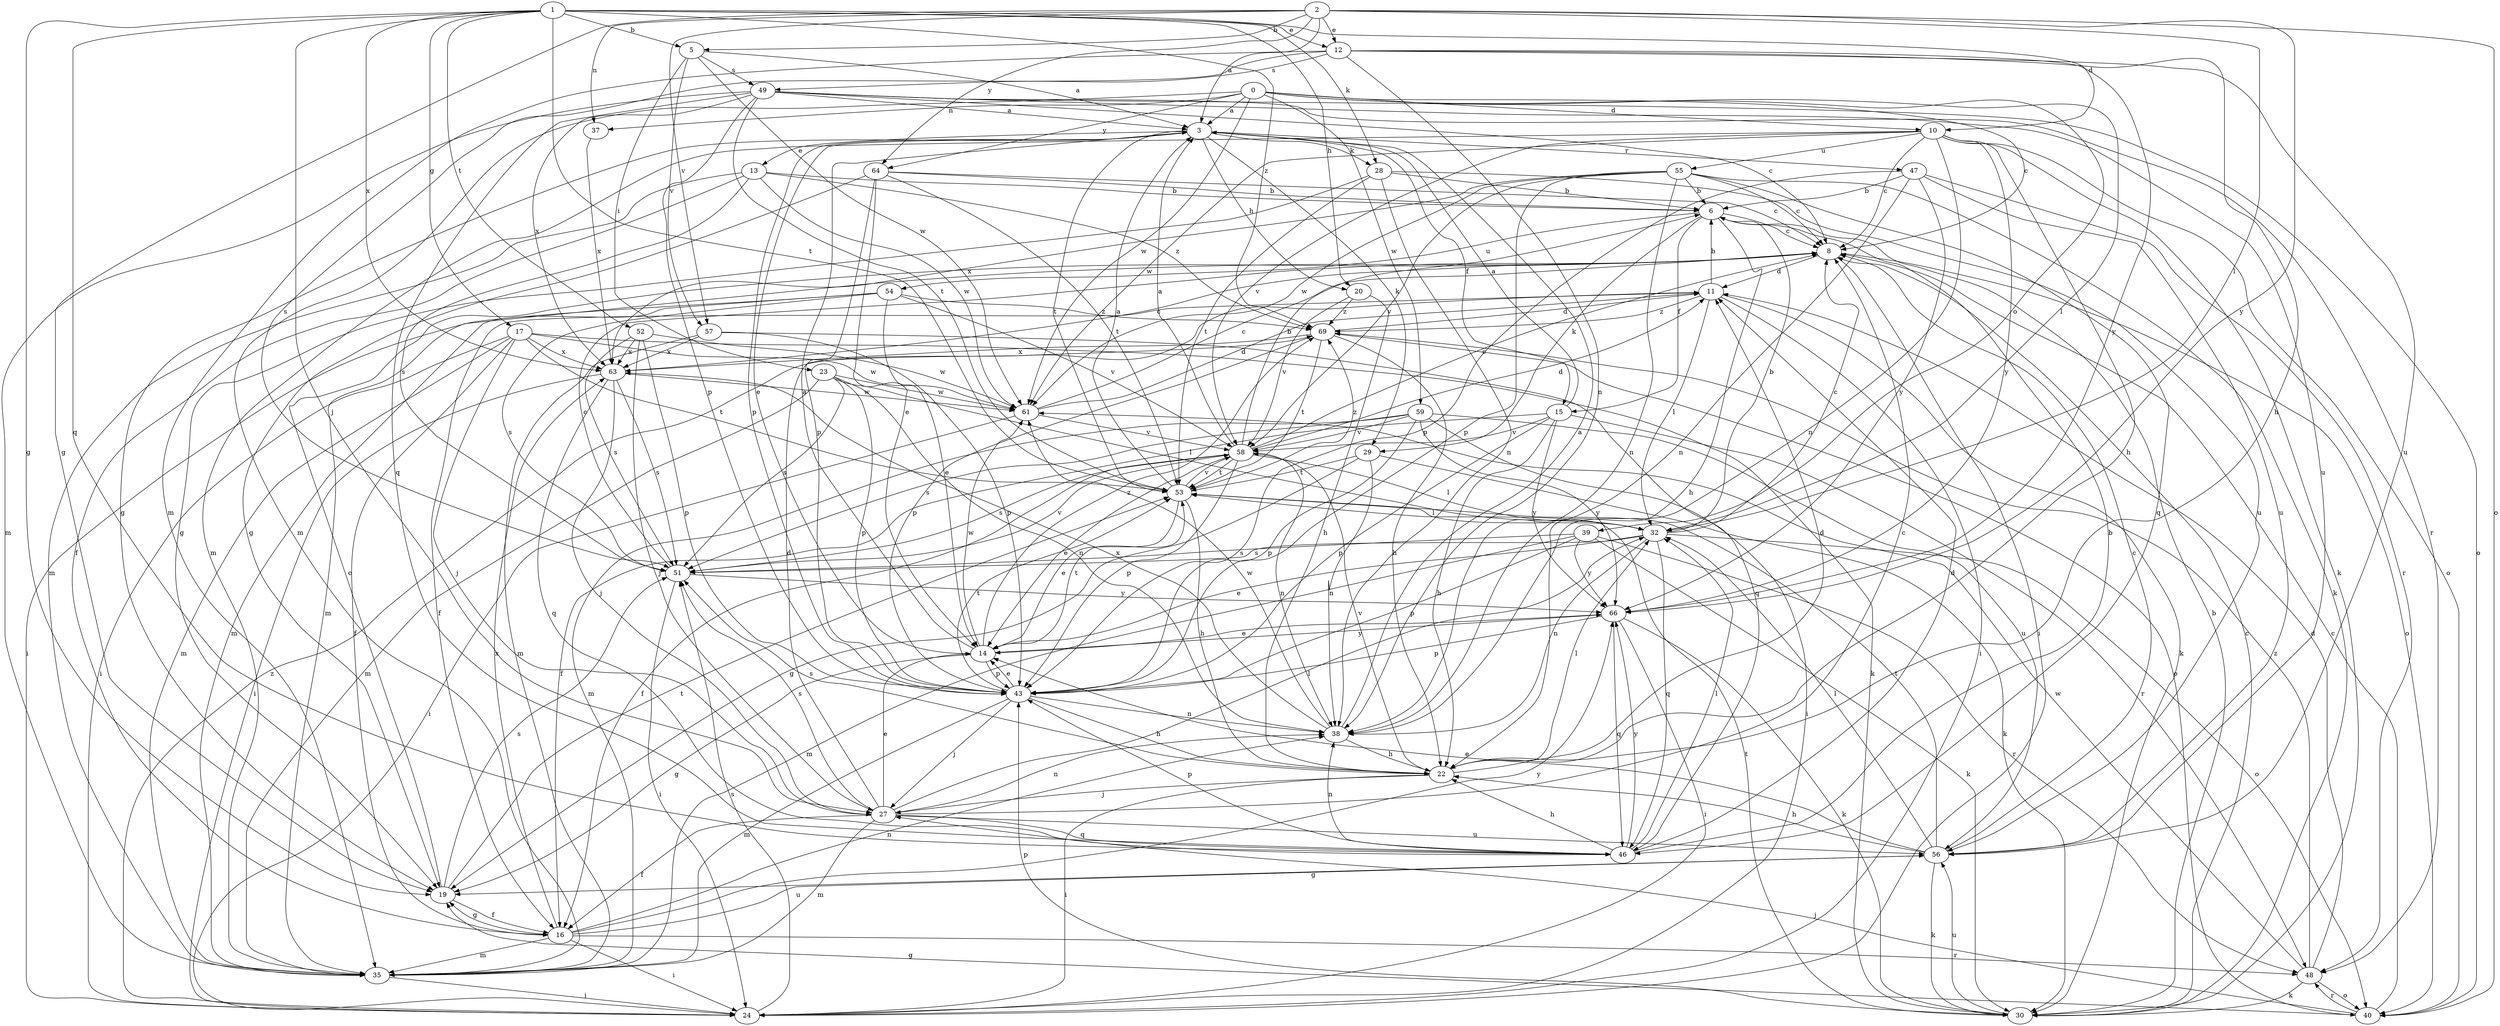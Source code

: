 strict digraph  {
0;
1;
2;
3;
5;
6;
8;
10;
11;
12;
13;
14;
15;
16;
17;
19;
20;
22;
23;
24;
27;
28;
29;
30;
32;
35;
37;
38;
39;
40;
43;
46;
47;
48;
49;
51;
52;
53;
54;
55;
56;
57;
58;
59;
61;
63;
64;
66;
69;
0 -> 3  [label=a];
0 -> 8  [label=c];
0 -> 10  [label=d];
0 -> 32  [label=l];
0 -> 35  [label=m];
0 -> 37  [label=n];
0 -> 39  [label=o];
0 -> 59  [label=w];
0 -> 61  [label=w];
0 -> 64  [label=y];
1 -> 5  [label=b];
1 -> 10  [label=d];
1 -> 12  [label=e];
1 -> 17  [label=g];
1 -> 19  [label=g];
1 -> 20  [label=h];
1 -> 27  [label=j];
1 -> 28  [label=k];
1 -> 46  [label=q];
1 -> 52  [label=t];
1 -> 53  [label=t];
1 -> 63  [label=x];
1 -> 69  [label=z];
2 -> 3  [label=a];
2 -> 5  [label=b];
2 -> 12  [label=e];
2 -> 19  [label=g];
2 -> 32  [label=l];
2 -> 37  [label=n];
2 -> 40  [label=o];
2 -> 57  [label=v];
2 -> 64  [label=y];
2 -> 66  [label=y];
3 -> 13  [label=e];
3 -> 14  [label=e];
3 -> 15  [label=f];
3 -> 19  [label=g];
3 -> 20  [label=h];
3 -> 28  [label=k];
3 -> 29  [label=k];
3 -> 43  [label=p];
3 -> 47  [label=r];
3 -> 53  [label=t];
5 -> 3  [label=a];
5 -> 23  [label=i];
5 -> 49  [label=s];
5 -> 57  [label=v];
5 -> 61  [label=w];
6 -> 8  [label=c];
6 -> 15  [label=f];
6 -> 22  [label=h];
6 -> 29  [label=k];
6 -> 54  [label=u];
8 -> 11  [label=d];
8 -> 24  [label=i];
8 -> 35  [label=m];
8 -> 40  [label=o];
10 -> 8  [label=c];
10 -> 22  [label=h];
10 -> 30  [label=k];
10 -> 35  [label=m];
10 -> 38  [label=n];
10 -> 40  [label=o];
10 -> 55  [label=u];
10 -> 58  [label=v];
10 -> 61  [label=w];
10 -> 66  [label=y];
11 -> 6  [label=b];
11 -> 16  [label=f];
11 -> 24  [label=i];
11 -> 30  [label=k];
11 -> 32  [label=l];
11 -> 69  [label=z];
12 -> 22  [label=h];
12 -> 35  [label=m];
12 -> 38  [label=n];
12 -> 49  [label=s];
12 -> 51  [label=s];
12 -> 56  [label=u];
12 -> 66  [label=y];
13 -> 6  [label=b];
13 -> 16  [label=f];
13 -> 35  [label=m];
13 -> 51  [label=s];
13 -> 61  [label=w];
13 -> 69  [label=z];
14 -> 3  [label=a];
14 -> 19  [label=g];
14 -> 43  [label=p];
14 -> 53  [label=t];
14 -> 61  [label=w];
14 -> 66  [label=y];
14 -> 69  [label=z];
15 -> 3  [label=a];
15 -> 16  [label=f];
15 -> 22  [label=h];
15 -> 43  [label=p];
15 -> 48  [label=r];
15 -> 58  [label=v];
15 -> 66  [label=y];
16 -> 19  [label=g];
16 -> 24  [label=i];
16 -> 35  [label=m];
16 -> 38  [label=n];
16 -> 48  [label=r];
16 -> 56  [label=u];
16 -> 63  [label=x];
16 -> 66  [label=y];
17 -> 16  [label=f];
17 -> 24  [label=i];
17 -> 27  [label=j];
17 -> 30  [label=k];
17 -> 35  [label=m];
17 -> 53  [label=t];
17 -> 61  [label=w];
17 -> 63  [label=x];
19 -> 8  [label=c];
19 -> 16  [label=f];
19 -> 51  [label=s];
19 -> 53  [label=t];
20 -> 22  [label=h];
20 -> 58  [label=v];
20 -> 69  [label=z];
22 -> 11  [label=d];
22 -> 24  [label=i];
22 -> 27  [label=j];
22 -> 32  [label=l];
22 -> 51  [label=s];
22 -> 58  [label=v];
23 -> 32  [label=l];
23 -> 35  [label=m];
23 -> 38  [label=n];
23 -> 43  [label=p];
23 -> 51  [label=s];
23 -> 61  [label=w];
24 -> 51  [label=s];
24 -> 69  [label=z];
27 -> 8  [label=c];
27 -> 11  [label=d];
27 -> 14  [label=e];
27 -> 16  [label=f];
27 -> 32  [label=l];
27 -> 35  [label=m];
27 -> 38  [label=n];
27 -> 46  [label=q];
27 -> 51  [label=s];
27 -> 56  [label=u];
28 -> 6  [label=b];
28 -> 19  [label=g];
28 -> 38  [label=n];
28 -> 53  [label=t];
28 -> 56  [label=u];
29 -> 19  [label=g];
29 -> 30  [label=k];
29 -> 38  [label=n];
29 -> 53  [label=t];
30 -> 6  [label=b];
30 -> 8  [label=c];
30 -> 43  [label=p];
30 -> 53  [label=t];
30 -> 56  [label=u];
32 -> 6  [label=b];
32 -> 8  [label=c];
32 -> 14  [label=e];
32 -> 38  [label=n];
32 -> 40  [label=o];
32 -> 46  [label=q];
32 -> 51  [label=s];
35 -> 24  [label=i];
37 -> 63  [label=x];
38 -> 3  [label=a];
38 -> 22  [label=h];
38 -> 61  [label=w];
38 -> 63  [label=x];
39 -> 30  [label=k];
39 -> 35  [label=m];
39 -> 43  [label=p];
39 -> 48  [label=r];
39 -> 51  [label=s];
39 -> 66  [label=y];
40 -> 8  [label=c];
40 -> 19  [label=g];
40 -> 27  [label=j];
40 -> 48  [label=r];
43 -> 14  [label=e];
43 -> 22  [label=h];
43 -> 27  [label=j];
43 -> 35  [label=m];
43 -> 38  [label=n];
43 -> 53  [label=t];
46 -> 6  [label=b];
46 -> 11  [label=d];
46 -> 22  [label=h];
46 -> 32  [label=l];
46 -> 38  [label=n];
46 -> 43  [label=p];
46 -> 66  [label=y];
47 -> 6  [label=b];
47 -> 38  [label=n];
47 -> 43  [label=p];
47 -> 48  [label=r];
47 -> 56  [label=u];
47 -> 66  [label=y];
48 -> 11  [label=d];
48 -> 30  [label=k];
48 -> 40  [label=o];
48 -> 61  [label=w];
48 -> 69  [label=z];
49 -> 3  [label=a];
49 -> 8  [label=c];
49 -> 35  [label=m];
49 -> 40  [label=o];
49 -> 43  [label=p];
49 -> 46  [label=q];
49 -> 48  [label=r];
49 -> 53  [label=t];
49 -> 56  [label=u];
49 -> 63  [label=x];
51 -> 8  [label=c];
51 -> 24  [label=i];
51 -> 58  [label=v];
51 -> 66  [label=y];
52 -> 27  [label=j];
52 -> 43  [label=p];
52 -> 51  [label=s];
52 -> 61  [label=w];
52 -> 63  [label=x];
53 -> 3  [label=a];
53 -> 14  [label=e];
53 -> 22  [label=h];
53 -> 32  [label=l];
53 -> 58  [label=v];
53 -> 69  [label=z];
54 -> 14  [label=e];
54 -> 24  [label=i];
54 -> 35  [label=m];
54 -> 51  [label=s];
54 -> 58  [label=v];
54 -> 69  [label=z];
55 -> 6  [label=b];
55 -> 8  [label=c];
55 -> 30  [label=k];
55 -> 38  [label=n];
55 -> 43  [label=p];
55 -> 46  [label=q];
55 -> 58  [label=v];
55 -> 61  [label=w];
55 -> 63  [label=x];
56 -> 8  [label=c];
56 -> 14  [label=e];
56 -> 19  [label=g];
56 -> 22  [label=h];
56 -> 30  [label=k];
56 -> 32  [label=l];
56 -> 53  [label=t];
57 -> 35  [label=m];
57 -> 43  [label=p];
57 -> 46  [label=q];
57 -> 63  [label=x];
58 -> 3  [label=a];
58 -> 6  [label=b];
58 -> 8  [label=c];
58 -> 11  [label=d];
58 -> 14  [label=e];
58 -> 16  [label=f];
58 -> 32  [label=l];
58 -> 38  [label=n];
58 -> 43  [label=p];
58 -> 51  [label=s];
58 -> 53  [label=t];
59 -> 24  [label=i];
59 -> 35  [label=m];
59 -> 43  [label=p];
59 -> 51  [label=s];
59 -> 56  [label=u];
59 -> 58  [label=v];
59 -> 66  [label=y];
61 -> 8  [label=c];
61 -> 11  [label=d];
61 -> 24  [label=i];
61 -> 58  [label=v];
63 -> 8  [label=c];
63 -> 24  [label=i];
63 -> 27  [label=j];
63 -> 46  [label=q];
63 -> 51  [label=s];
63 -> 61  [label=w];
64 -> 6  [label=b];
64 -> 8  [label=c];
64 -> 14  [label=e];
64 -> 19  [label=g];
64 -> 43  [label=p];
64 -> 53  [label=t];
66 -> 14  [label=e];
66 -> 24  [label=i];
66 -> 30  [label=k];
66 -> 43  [label=p];
66 -> 46  [label=q];
69 -> 11  [label=d];
69 -> 22  [label=h];
69 -> 40  [label=o];
69 -> 43  [label=p];
69 -> 53  [label=t];
69 -> 63  [label=x];
}
